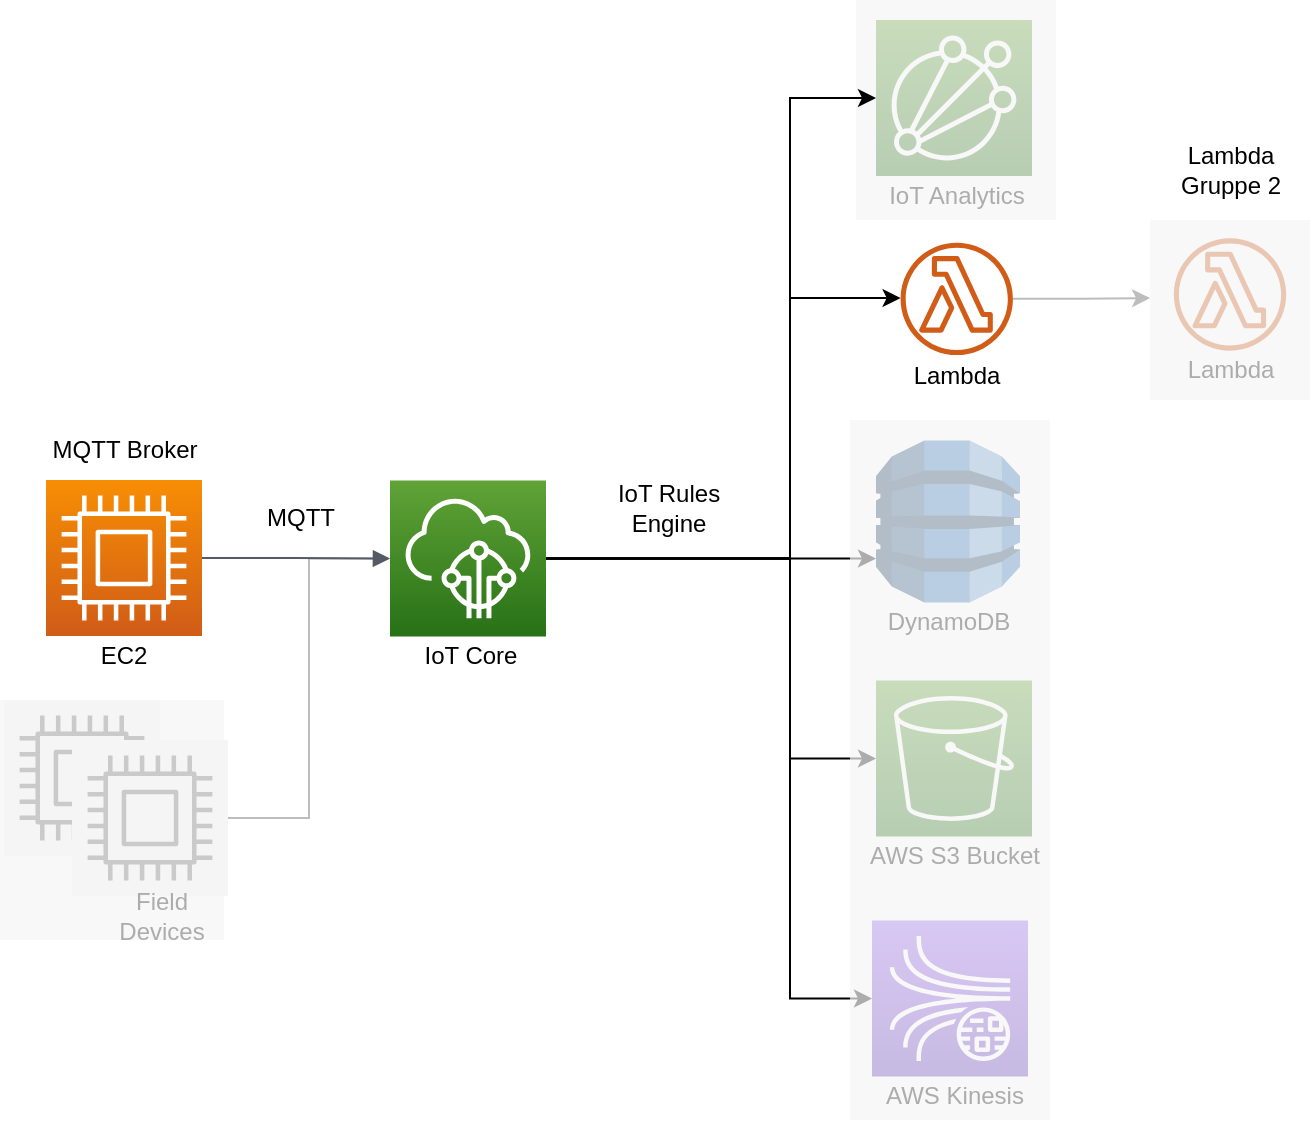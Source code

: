 <mxfile>
    <diagram id="c7vmIrqh-iZmFUjCSniF" name="Page-1">
        <mxGraphModel dx="764" dy="481" grid="1" gridSize="10" guides="1" tooltips="1" connect="1" arrows="1" fold="1" page="1" pageScale="1" pageWidth="827" pageHeight="1169" math="0" shadow="0">
            <root>
                <mxCell id="0"/>
                <mxCell id="1" parent="0"/>
                <mxCell id="LsCPsE4KsAPTGshUv829-7" value="" style="edgeStyle=orthogonalEdgeStyle;html=1;endArrow=block;elbow=vertical;startArrow=none;endFill=1;rounded=0;entryX=0;entryY=0.5;entryDx=0;entryDy=0;entryPerimeter=0;fillColor=#f5f5f5;strokeColor=#BDBDBD;" parent="1" source="pG77sFZQBysa_G_yLe_r-4" target="1V7YKFIiwjGBXON4dTnP-3" edge="1">
                    <mxGeometry width="100" relative="1" as="geometry">
                        <mxPoint x="116" y="428.5" as="sourcePoint"/>
                        <mxPoint x="243" y="428.5" as="targetPoint"/>
                    </mxGeometry>
                </mxCell>
                <mxCell id="LsCPsE4KsAPTGshUv829-19" style="edgeStyle=orthogonalEdgeStyle;rounded=0;orthogonalLoop=1;jettySize=auto;html=1;" parent="1" source="1V7YKFIiwjGBXON4dTnP-3" target="LsCPsE4KsAPTGshUv829-15" edge="1">
                    <mxGeometry relative="1" as="geometry">
                        <Array as="points">
                            <mxPoint x="478" y="339.25"/>
                            <mxPoint x="478" y="339.25"/>
                        </Array>
                    </mxGeometry>
                </mxCell>
                <mxCell id="LsCPsE4KsAPTGshUv829-20" style="edgeStyle=orthogonalEdgeStyle;rounded=0;orthogonalLoop=1;jettySize=auto;html=1;entryX=0;entryY=0.5;entryDx=0;entryDy=0;entryPerimeter=0;" parent="1" source="1V7YKFIiwjGBXON4dTnP-3" target="LsCPsE4KsAPTGshUv829-17" edge="1">
                    <mxGeometry relative="1" as="geometry">
                        <Array as="points">
                            <mxPoint x="410" y="339"/>
                            <mxPoint x="410" y="439"/>
                        </Array>
                    </mxGeometry>
                </mxCell>
                <mxCell id="LsCPsE4KsAPTGshUv829-23" style="edgeStyle=orthogonalEdgeStyle;rounded=0;orthogonalLoop=1;jettySize=auto;html=1;entryX=0;entryY=0.5;entryDx=0;entryDy=0;entryPerimeter=0;" parent="1" source="1V7YKFIiwjGBXON4dTnP-3" target="LsCPsE4KsAPTGshUv829-22" edge="1">
                    <mxGeometry relative="1" as="geometry">
                        <Array as="points">
                            <mxPoint x="410" y="339"/>
                            <mxPoint x="410" y="559"/>
                        </Array>
                    </mxGeometry>
                </mxCell>
                <mxCell id="1V7YKFIiwjGBXON4dTnP-4" value="" style="edgeStyle=orthogonalEdgeStyle;html=1;endArrow=block;elbow=vertical;startArrow=none;endFill=1;strokeColor=#545B64;rounded=0;exitX=1;exitY=0.5;exitDx=0;exitDy=0;exitPerimeter=0;" parent="1" source="1V7YKFIiwjGBXON4dTnP-6" target="1V7YKFIiwjGBXON4dTnP-3" edge="1">
                    <mxGeometry width="100" relative="1" as="geometry">
                        <mxPoint x="93" y="339" as="sourcePoint"/>
                        <mxPoint x="183" y="360" as="targetPoint"/>
                    </mxGeometry>
                </mxCell>
                <UserObject label="&lt;div&gt;IoT Rules &lt;br&gt;&lt;/div&gt;&lt;div&gt;Engine&lt;/div&gt;" link="https://docs.aws.amazon.com/iot/latest/developerguide/iot-rules-tutorial.html" id="LsCPsE4KsAPTGshUv829-16">
                    <mxCell style="text;html=1;align=center;verticalAlign=middle;resizable=0;points=[];autosize=1;strokeColor=none;" parent="1" vertex="1">
                        <mxGeometry x="314" y="299.25" width="70" height="30" as="geometry"/>
                    </mxCell>
                </UserObject>
                <mxCell id="pG77sFZQBysa_G_yLe_r-1" value="" style="group" parent="1" vertex="1" connectable="0">
                    <mxGeometry x="38" y="300" width="78" height="98" as="geometry"/>
                </mxCell>
                <mxCell id="1V7YKFIiwjGBXON4dTnP-5" value="EC2" style="text;html=1;strokeColor=none;fillColor=none;align=center;verticalAlign=middle;whiteSpace=wrap;rounded=0;" parent="pG77sFZQBysa_G_yLe_r-1" vertex="1">
                    <mxGeometry x="19" y="78" width="40" height="20" as="geometry"/>
                </mxCell>
                <mxCell id="1V7YKFIiwjGBXON4dTnP-6" value="" style="points=[[0,0,0],[0.25,0,0],[0.5,0,0],[0.75,0,0],[1,0,0],[0,1,0],[0.25,1,0],[0.5,1,0],[0.75,1,0],[1,1,0],[0,0.25,0],[0,0.5,0],[0,0.75,0],[1,0.25,0],[1,0.5,0],[1,0.75,0]];outlineConnect=0;fontColor=#232F3E;gradientColor=#F78E04;gradientDirection=north;fillColor=#D05C17;strokeColor=#ffffff;dashed=0;verticalLabelPosition=bottom;verticalAlign=top;align=center;html=1;fontSize=12;fontStyle=0;aspect=fixed;shape=mxgraph.aws4.resourceIcon;resIcon=mxgraph.aws4.compute;" parent="pG77sFZQBysa_G_yLe_r-1" vertex="1">
                    <mxGeometry width="78" height="78" as="geometry"/>
                </mxCell>
                <mxCell id="pG77sFZQBysa_G_yLe_r-2" value="" style="group" parent="1" vertex="1" connectable="0">
                    <mxGeometry x="210" y="300.25" width="80" height="98" as="geometry"/>
                </mxCell>
                <mxCell id="1V7YKFIiwjGBXON4dTnP-3" value="" style="points=[[0,0,0],[0.25,0,0],[0.5,0,0],[0.75,0,0],[1,0,0],[0,1,0],[0.25,1,0],[0.5,1,0],[0.75,1,0],[1,1,0],[0,0.25,0],[0,0.5,0],[0,0.75,0],[1,0.25,0],[1,0.5,0],[1,0.75,0]];outlineConnect=0;fontColor=#232F3E;gradientColor=#60A337;gradientDirection=north;fillColor=#277116;strokeColor=#ffffff;dashed=0;verticalLabelPosition=bottom;verticalAlign=top;align=center;html=1;fontSize=12;fontStyle=0;aspect=fixed;shape=mxgraph.aws4.resourceIcon;resIcon=mxgraph.aws4.iot_core;" parent="pG77sFZQBysa_G_yLe_r-2" vertex="1">
                    <mxGeometry width="78" height="78" as="geometry"/>
                </mxCell>
                <mxCell id="LsCPsE4KsAPTGshUv829-5" value="IoT Core" style="text;html=1;align=center;verticalAlign=middle;resizable=0;points=[];autosize=1;strokeColor=none;" parent="pG77sFZQBysa_G_yLe_r-2" vertex="1">
                    <mxGeometry x="10" y="78" width="60" height="20" as="geometry"/>
                </mxCell>
                <mxCell id="pG77sFZQBysa_G_yLe_r-6" value="" style="group" parent="1" vertex="1" connectable="0">
                    <mxGeometry x="17" y="410" width="112" height="120" as="geometry"/>
                </mxCell>
                <mxCell id="LsCPsE4KsAPTGshUv829-6" value="" style="points=[[0,0,0],[0.25,0,0],[0.5,0,0],[0.75,0,0],[1,0,0],[0,1,0],[0.25,1,0],[0.5,1,0],[0.75,1,0],[1,1,0],[0,0.25,0],[0,0.5,0],[0,0.75,0],[1,0.25,0],[1,0.5,0],[1,0.75,0]];outlineConnect=0;gradientDirection=north;dashed=0;verticalLabelPosition=bottom;verticalAlign=top;align=center;html=1;fontSize=12;fontStyle=0;aspect=fixed;shape=mxgraph.aws4.resourceIcon;resIcon=mxgraph.aws4.compute;shadow=0;fillColor=#f5f5f5;strokeColor=#666666;fontColor=#333333;" parent="pG77sFZQBysa_G_yLe_r-6" vertex="1">
                    <mxGeometry width="78" height="78" as="geometry"/>
                </mxCell>
                <mxCell id="pG77sFZQBysa_G_yLe_r-4" value="" style="points=[[0,0,0],[0.25,0,0],[0.5,0,0],[0.75,0,0],[1,0,0],[0,1,0],[0.25,1,0],[0.5,1,0],[0.75,1,0],[1,1,0],[0,0.25,0],[0,0.5,0],[0,0.75,0],[1,0.25,0],[1,0.5,0],[1,0.75,0]];outlineConnect=0;gradientDirection=north;dashed=0;verticalLabelPosition=bottom;verticalAlign=top;align=center;html=1;fontSize=12;fontStyle=0;aspect=fixed;shape=mxgraph.aws4.resourceIcon;resIcon=mxgraph.aws4.compute;shadow=0;fillColor=#f5f5f5;strokeColor=#666666;fontColor=#333333;" parent="pG77sFZQBysa_G_yLe_r-6" vertex="1">
                    <mxGeometry x="34" y="20" width="78" height="78" as="geometry"/>
                </mxCell>
                <mxCell id="pG77sFZQBysa_G_yLe_r-5" value="Field Devices" style="text;html=1;strokeColor=none;fillColor=none;align=center;verticalAlign=middle;whiteSpace=wrap;rounded=0;" parent="pG77sFZQBysa_G_yLe_r-6" vertex="1">
                    <mxGeometry x="59" y="98" width="40" height="20" as="geometry"/>
                </mxCell>
                <mxCell id="13" value="" style="rounded=0;whiteSpace=wrap;html=1;shadow=0;dashed=1;fillColor=#f5f5f5;fontColor=#333333;fillOpacity=70;strokeColor=none;" vertex="1" parent="pG77sFZQBysa_G_yLe_r-6">
                    <mxGeometry x="-2" width="112" height="120" as="geometry"/>
                </mxCell>
                <mxCell id="pG77sFZQBysa_G_yLe_r-8" value="" style="group" parent="1" vertex="1" connectable="0">
                    <mxGeometry x="447" y="520.25" width="90" height="98" as="geometry"/>
                </mxCell>
                <mxCell id="LsCPsE4KsAPTGshUv829-22" value="" style="points=[[0,0,0],[0.25,0,0],[0.5,0,0],[0.75,0,0],[1,0,0],[0,1,0],[0.25,1,0],[0.5,1,0],[0.75,1,0],[1,1,0],[0,0.25,0],[0,0.5,0],[0,0.75,0],[1,0.25,0],[1,0.5,0],[1,0.75,0]];outlineConnect=0;fontColor=#232F3E;gradientColor=#945DF2;gradientDirection=north;fillColor=#5A30B5;strokeColor=#ffffff;dashed=0;verticalLabelPosition=bottom;verticalAlign=top;align=center;html=1;fontSize=12;fontStyle=0;aspect=fixed;shape=mxgraph.aws4.resourceIcon;resIcon=mxgraph.aws4.kinesis_data_streams;shadow=0;" parent="pG77sFZQBysa_G_yLe_r-8" vertex="1">
                    <mxGeometry x="4" width="78" height="78" as="geometry"/>
                </mxCell>
                <mxCell id="pG77sFZQBysa_G_yLe_r-7" value="AWS Kinesis" style="text;html=1;align=center;verticalAlign=middle;resizable=0;points=[];autosize=1;strokeColor=none;" parent="pG77sFZQBysa_G_yLe_r-8" vertex="1">
                    <mxGeometry y="78" width="90" height="20" as="geometry"/>
                </mxCell>
                <mxCell id="pG77sFZQBysa_G_yLe_r-10" value="" style="group" parent="1" vertex="1" connectable="0">
                    <mxGeometry x="442" y="400.25" width="100" height="98" as="geometry"/>
                </mxCell>
                <mxCell id="LsCPsE4KsAPTGshUv829-17" value="" style="points=[[0,0,0],[0.25,0,0],[0.5,0,0],[0.75,0,0],[1,0,0],[0,1,0],[0.25,1,0],[0.5,1,0],[0.75,1,0],[1,1,0],[0,0.25,0],[0,0.5,0],[0,0.75,0],[1,0.25,0],[1,0.5,0],[1,0.75,0]];outlineConnect=0;fontColor=#232F3E;gradientColor=#60A337;gradientDirection=north;fillColor=#277116;strokeColor=#ffffff;dashed=0;verticalLabelPosition=bottom;verticalAlign=top;align=center;html=1;fontSize=12;fontStyle=0;aspect=fixed;shape=mxgraph.aws4.resourceIcon;resIcon=mxgraph.aws4.s3;shadow=0;" parent="pG77sFZQBysa_G_yLe_r-10" vertex="1">
                    <mxGeometry x="11" width="78" height="78" as="geometry"/>
                </mxCell>
                <mxCell id="pG77sFZQBysa_G_yLe_r-9" value="AWS S3 Bucket" style="text;html=1;align=center;verticalAlign=middle;resizable=0;points=[];autosize=1;strokeColor=none;" parent="pG77sFZQBysa_G_yLe_r-10" vertex="1">
                    <mxGeometry y="78" width="100" height="20" as="geometry"/>
                </mxCell>
                <mxCell id="pG77sFZQBysa_G_yLe_r-12" value="" style="group" parent="1" vertex="1" connectable="0">
                    <mxGeometry x="452" y="280.25" width="80" height="101" as="geometry"/>
                </mxCell>
                <mxCell id="pG77sFZQBysa_G_yLe_r-13" value="" style="group" parent="pG77sFZQBysa_G_yLe_r-12" vertex="1" connectable="0">
                    <mxGeometry x="-3" width="80" height="101" as="geometry"/>
                </mxCell>
                <mxCell id="LsCPsE4KsAPTGshUv829-15" value="" style="outlineConnect=0;dashed=0;verticalLabelPosition=bottom;verticalAlign=top;align=center;html=1;shape=mxgraph.aws3.dynamo_db;fillColor=#2E73B8;gradientColor=none;shadow=0;" parent="pG77sFZQBysa_G_yLe_r-13" vertex="1">
                    <mxGeometry x="4" width="72" height="81" as="geometry"/>
                </mxCell>
                <mxCell id="pG77sFZQBysa_G_yLe_r-11" value="&lt;div&gt;DynamoDB&lt;/div&gt;" style="text;html=1;align=center;verticalAlign=middle;resizable=0;points=[];autosize=1;strokeColor=none;" parent="pG77sFZQBysa_G_yLe_r-13" vertex="1">
                    <mxGeometry y="81" width="80" height="20" as="geometry"/>
                </mxCell>
                <mxCell id="pG77sFZQBysa_G_yLe_r-16" style="edgeStyle=orthogonalEdgeStyle;rounded=0;orthogonalLoop=1;jettySize=auto;html=1;" parent="1" source="1V7YKFIiwjGBXON4dTnP-3" target="umElyPE7NqETPqEDCRQc-4" edge="1">
                    <mxGeometry relative="1" as="geometry">
                        <mxPoint x="476" y="209.25" as="targetPoint"/>
                        <Array as="points">
                            <mxPoint x="410" y="339"/>
                            <mxPoint x="410" y="209"/>
                        </Array>
                    </mxGeometry>
                </mxCell>
                <mxCell id="pG77sFZQBysa_G_yLe_r-20" value="" style="rounded=0;whiteSpace=wrap;html=1;shadow=0;dashed=1;fillColor=#f5f5f5;fontColor=#333333;fillOpacity=70;strokeColor=none;" parent="1" vertex="1">
                    <mxGeometry x="440" y="270" width="100" height="350" as="geometry"/>
                </mxCell>
                <mxCell id="umElyPE7NqETPqEDCRQc-1" value="MQTT Broker" style="text;html=1;align=center;verticalAlign=middle;resizable=0;points=[];autosize=1;strokeColor=none;" parent="1" vertex="1">
                    <mxGeometry x="32" y="274.5" width="90" height="20" as="geometry"/>
                </mxCell>
                <mxCell id="umElyPE7NqETPqEDCRQc-2" value="MQTT" style="text;html=1;align=center;verticalAlign=middle;resizable=0;points=[];autosize=1;strokeColor=none;" parent="1" vertex="1">
                    <mxGeometry x="140" y="309.25" width="50" height="20" as="geometry"/>
                </mxCell>
                <mxCell id="umElyPE7NqETPqEDCRQc-3" value="" style="group" parent="1" vertex="1" connectable="0">
                    <mxGeometry x="453" y="160" width="86" height="100" as="geometry"/>
                </mxCell>
                <mxCell id="umElyPE7NqETPqEDCRQc-4" value="" style="outlineConnect=0;fontColor=#232F3E;gradientColor=none;fillColor=#D05C17;strokeColor=none;dashed=0;verticalLabelPosition=bottom;verticalAlign=top;align=center;html=1;fontSize=12;fontStyle=0;aspect=fixed;pointerEvents=1;shape=mxgraph.aws4.lambda_function;" parent="umElyPE7NqETPqEDCRQc-3" vertex="1">
                    <mxGeometry x="12.286" y="21.348" width="56.18" height="56.18" as="geometry"/>
                </mxCell>
                <mxCell id="umElyPE7NqETPqEDCRQc-5" value="Lambda" style="text;html=1;align=center;verticalAlign=middle;resizable=0;points=[];autosize=1;strokeColor=none;" parent="umElyPE7NqETPqEDCRQc-3" vertex="1">
                    <mxGeometry x="10.373" y="77.528" width="60" height="20" as="geometry"/>
                </mxCell>
                <mxCell id="umElyPE7NqETPqEDCRQc-6" value="" style="group" parent="1" vertex="1" connectable="0">
                    <mxGeometry x="453" y="70" width="108" height="115.75" as="geometry"/>
                </mxCell>
                <mxCell id="LsCPsE4KsAPTGshUv829-8" value="" style="points=[[0,0,0],[0.25,0,0],[0.5,0,0],[0.75,0,0],[1,0,0],[0,1,0],[0.25,1,0],[0.5,1,0],[0.75,1,0],[1,1,0],[0,0.25,0],[0,0.5,0],[0,0.75,0],[1,0.25,0],[1,0.5,0],[1,0.75,0]];outlineConnect=0;fontColor=#232F3E;gradientColor=#60A337;gradientDirection=north;fillColor=#277116;strokeColor=#ffffff;dashed=0;verticalLabelPosition=bottom;verticalAlign=top;align=center;html=1;fontSize=12;fontStyle=0;aspect=fixed;shape=mxgraph.aws4.resourceIcon;resIcon=mxgraph.aws4.iot_analytics;shadow=0;" parent="umElyPE7NqETPqEDCRQc-6" vertex="1">
                    <mxGeometry width="78" height="78" as="geometry"/>
                </mxCell>
                <mxCell id="LsCPsE4KsAPTGshUv829-9" value="IoT Analytics" style="text;html=1;align=center;verticalAlign=middle;resizable=0;points=[];autosize=1;strokeColor=none;" parent="umElyPE7NqETPqEDCRQc-6" vertex="1">
                    <mxGeometry y="78" width="80" height="20" as="geometry"/>
                </mxCell>
                <mxCell id="pG77sFZQBysa_G_yLe_r-26" value="" style="rounded=0;whiteSpace=wrap;html=1;shadow=0;dashed=1;fillColor=#f5f5f5;fontColor=#333333;fillOpacity=70;strokeColor=none;" parent="umElyPE7NqETPqEDCRQc-6" vertex="1">
                    <mxGeometry x="-10" y="-10" width="100" height="110" as="geometry"/>
                </mxCell>
                <mxCell id="umElyPE7NqETPqEDCRQc-7" style="edgeStyle=orthogonalEdgeStyle;rounded=0;orthogonalLoop=1;jettySize=auto;html=1;entryX=0;entryY=0.5;entryDx=0;entryDy=0;entryPerimeter=0;" parent="1" source="1V7YKFIiwjGBXON4dTnP-3" target="LsCPsE4KsAPTGshUv829-8" edge="1">
                    <mxGeometry relative="1" as="geometry">
                        <Array as="points">
                            <mxPoint x="410" y="339"/>
                            <mxPoint x="410" y="109"/>
                        </Array>
                    </mxGeometry>
                </mxCell>
                <mxCell id="4" value="" style="edgeStyle=orthogonalEdgeStyle;rounded=0;orthogonalLoop=1;jettySize=auto;html=1;strokeColor=#BDBDBD;" edge="1" parent="1" source="umElyPE7NqETPqEDCRQc-4">
                    <mxGeometry relative="1" as="geometry">
                        <mxPoint x="590" y="209" as="targetPoint"/>
                    </mxGeometry>
                </mxCell>
                <mxCell id="9" value="" style="outlineConnect=0;fontColor=#232F3E;gradientColor=none;fillColor=#D05C17;strokeColor=none;dashed=0;verticalLabelPosition=bottom;verticalAlign=top;align=center;html=1;fontSize=12;fontStyle=0;aspect=fixed;pointerEvents=1;shape=mxgraph.aws4.lambda_function;" vertex="1" parent="1">
                    <mxGeometry x="601.916" y="179.158" width="56.18" height="56.18" as="geometry"/>
                </mxCell>
                <mxCell id="10" value="Lambda" style="text;html=1;align=center;verticalAlign=middle;resizable=0;points=[];autosize=1;strokeColor=none;" vertex="1" parent="1">
                    <mxGeometry x="600.003" y="235.338" width="60" height="20" as="geometry"/>
                </mxCell>
                <mxCell id="8" value="" style="rounded=0;whiteSpace=wrap;html=1;shadow=0;dashed=1;fillColor=#f5f5f5;fontColor=#333333;fillOpacity=70;strokeColor=none;" vertex="1" parent="1">
                    <mxGeometry x="590.01" y="170" width="80" height="90" as="geometry"/>
                </mxCell>
                <UserObject label="&lt;div&gt;Lambda&lt;br&gt;Gruppe 2&lt;/div&gt;" id="11">
                    <mxCell style="text;html=1;align=center;verticalAlign=middle;resizable=0;points=[];autosize=1;strokeColor=none;" vertex="1" parent="1">
                        <mxGeometry x="595" y="130" width="70" height="30" as="geometry"/>
                    </mxCell>
                </UserObject>
            </root>
        </mxGraphModel>
    </diagram>
</mxfile>